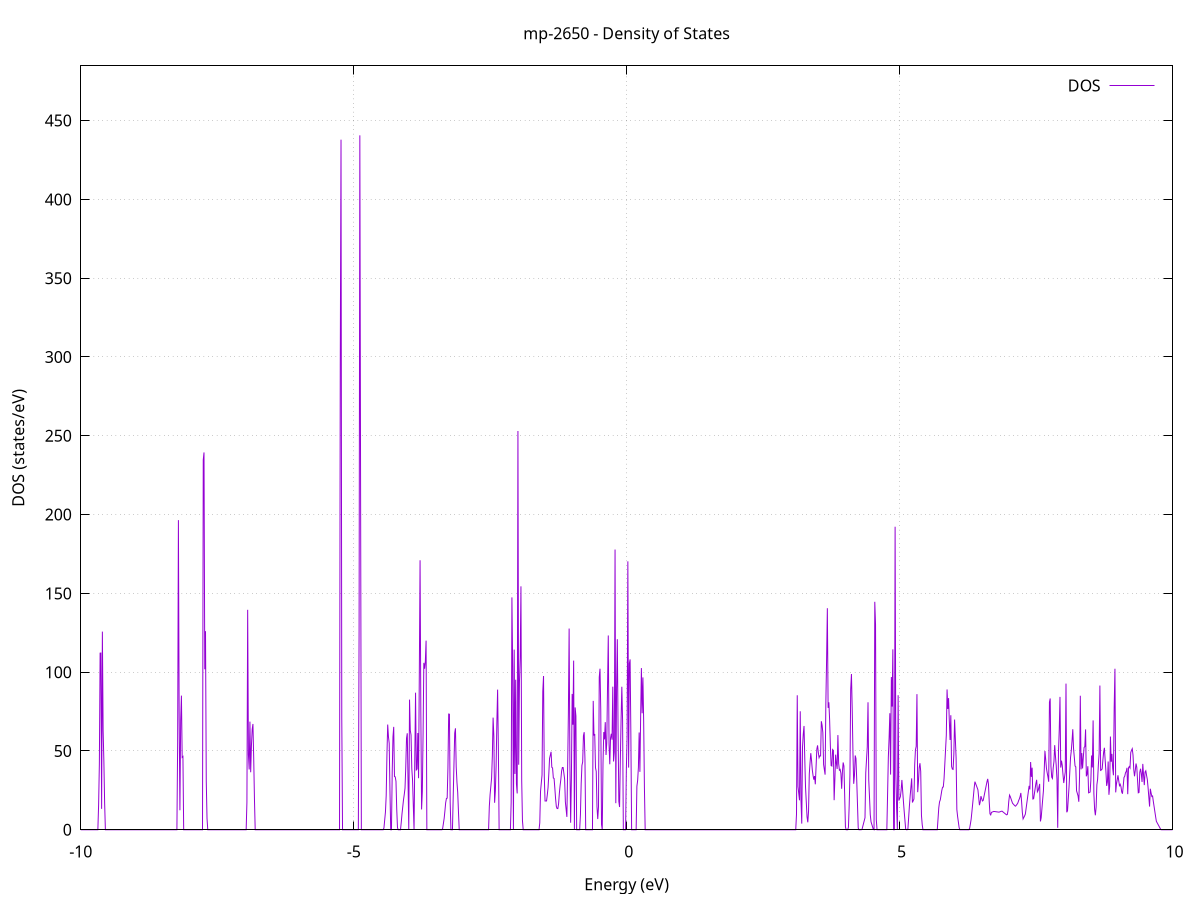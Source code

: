 set title 'mp-2650 - Density of States'
set xlabel 'Energy (eV)'
set ylabel 'DOS (states/eV)'
set grid
set xrange [-10:10]
set yrange [0:484.732]
set xzeroaxis lt -1
set terminal png size 800,600
set output 'mp-2650_dos_gnuplot.png'
plot '-' using 1:2 with lines title 'DOS'
-16.542000 0.000000
-16.528200 0.000000
-16.514500 0.000000
-16.500700 0.000000
-16.486900 0.000000
-16.473100 0.000000
-16.459300 0.000000
-16.445500 0.000000
-16.431700 0.000000
-16.417900 0.000000
-16.404100 0.000000
-16.390300 0.000000
-16.376500 0.000000
-16.362700 0.000000
-16.349000 0.000000
-16.335200 0.000000
-16.321400 0.000000
-16.307600 0.000000
-16.293800 0.000000
-16.280000 0.000000
-16.266200 0.000000
-16.252400 0.000000
-16.238600 0.000000
-16.224800 0.000000
-16.211000 0.000000
-16.197200 0.000000
-16.183400 0.000000
-16.169700 0.000000
-16.155900 0.000000
-16.142100 0.000000
-16.128300 0.000000
-16.114500 0.000000
-16.100700 0.000000
-16.086900 0.000000
-16.073100 0.000000
-16.059300 0.000000
-16.045500 0.000000
-16.031700 0.000000
-16.017900 0.000000
-16.004200 0.000000
-15.990400 0.000000
-15.976600 0.000000
-15.962800 0.000000
-15.949000 0.000000
-15.935200 0.000000
-15.921400 0.000000
-15.907600 0.000000
-15.893800 0.000000
-15.880000 0.000000
-15.866200 0.000000
-15.852400 0.000000
-15.838600 0.000000
-15.824900 0.000000
-15.811100 0.000000
-15.797300 0.000000
-15.783500 0.000000
-15.769700 0.000000
-15.755900 0.000000
-15.742100 0.000000
-15.728300 0.000000
-15.714500 0.000000
-15.700700 0.000000
-15.686900 0.000000
-15.673100 0.000000
-15.659400 0.000000
-15.645600 0.000000
-15.631800 0.000000
-15.618000 0.000000
-15.604200 0.000000
-15.590400 0.000000
-15.576600 0.000000
-15.562800 0.000000
-15.549000 0.000000
-15.535200 0.000000
-15.521400 0.000000
-15.507600 0.000000
-15.493800 0.000000
-15.480100 0.000000
-15.466300 0.000000
-15.452500 0.000000
-15.438700 0.000000
-15.424900 0.000000
-15.411100 0.000000
-15.397300 0.000000
-15.383500 0.000000
-15.369700 0.000000
-15.355900 0.000000
-15.342100 0.000000
-15.328300 0.000000
-15.314600 0.000000
-15.300800 0.000000
-15.287000 8.304200
-15.273200 137.583800
-15.259400 353.201300
-15.245600 78.959100
-15.231800 0.000000
-15.218000 0.000000
-15.204200 0.000000
-15.190400 0.000000
-15.176600 0.000000
-15.162800 0.000000
-15.149000 0.000000
-15.135300 0.000000
-15.121500 0.000000
-15.107700 0.000000
-15.093900 0.000000
-15.080100 0.000000
-15.066300 0.000000
-15.052500 0.000000
-15.038700 0.000000
-15.024900 0.000000
-15.011100 0.000000
-14.997300 0.000000
-14.983500 0.000000
-14.969800 0.000000
-14.956000 0.000000
-14.942200 0.000000
-14.928400 0.000000
-14.914600 0.000000
-14.900800 0.000000
-14.887000 0.000000
-14.873200 0.000000
-14.859400 0.000000
-14.845600 0.000000
-14.831800 0.000000
-14.818000 0.000000
-14.804200 0.000000
-14.790500 0.000000
-14.776700 0.000000
-14.762900 0.000000
-14.749100 0.000000
-14.735300 0.000000
-14.721500 0.000000
-14.707700 0.000000
-14.693900 0.000000
-14.680100 0.000000
-14.666300 0.000000
-14.652500 0.000000
-14.638700 0.000000
-14.625000 0.000000
-14.611200 0.000000
-14.597400 0.000000
-14.583600 0.000000
-14.569800 0.000000
-14.556000 0.000000
-14.542200 0.000000
-14.528400 0.000000
-14.514600 0.000000
-14.500800 0.000000
-14.487000 0.000000
-14.473200 0.000000
-14.459400 0.000000
-14.445700 0.000000
-14.431900 0.000000
-14.418100 0.000000
-14.404300 0.000000
-14.390500 0.000000
-14.376700 0.000000
-14.362900 0.000000
-14.349100 0.000000
-14.335300 0.000000
-14.321500 0.000000
-14.307700 80.019700
-14.293900 120.433100
-14.280200 154.296000
-14.266400 0.000000
-14.252600 0.000000
-14.238800 0.000000
-14.225000 0.000000
-14.211200 0.000000
-14.197400 0.000000
-14.183600 0.000000
-14.169800 0.000000
-14.156000 0.000000
-14.142200 0.000000
-14.128400 0.000000
-14.114600 0.000000
-14.100900 0.000000
-14.087100 0.000000
-14.073300 0.000000
-14.059500 0.000000
-14.045700 0.000000
-14.031900 0.000000
-14.018100 0.000000
-14.004300 0.000000
-13.990500 0.000000
-13.976700 0.000000
-13.962900 0.000000
-13.949100 0.000000
-13.935400 0.000000
-13.921600 0.000000
-13.907800 0.000000
-13.894000 0.000000
-13.880200 0.000000
-13.866400 0.000000
-13.852600 0.000000
-13.838800 0.000000
-13.825000 0.000000
-13.811200 0.000000
-13.797400 0.000000
-13.783600 0.000000
-13.769800 0.000000
-13.756100 0.000000
-13.742300 0.000000
-13.728500 0.000000
-13.714700 0.000000
-13.700900 0.000000
-13.687100 0.000000
-13.673300 0.000000
-13.659500 0.000000
-13.645700 0.000000
-13.631900 0.000000
-13.618100 0.000000
-13.604300 0.000000
-13.590600 0.000000
-13.576800 0.000000
-13.563000 0.000000
-13.549200 0.000000
-13.535400 0.000000
-13.521600 0.000000
-13.507800 0.000000
-13.494000 0.000000
-13.480200 0.000000
-13.466400 0.000000
-13.452600 0.000000
-13.438800 0.000000
-13.425000 0.000000
-13.411300 0.000000
-13.397500 0.000000
-13.383700 0.000000
-13.369900 0.000000
-13.356100 0.000000
-13.342300 0.000000
-13.328500 0.000000
-13.314700 0.000000
-13.300900 0.000000
-13.287100 0.000000
-13.273300 0.000000
-13.259500 61.076300
-13.245800 211.936000
-13.232000 80.825200
-13.218200 365.394900
-13.204400 267.824000
-13.190600 0.000000
-13.176800 0.000000
-13.163000 0.000000
-13.149200 0.000000
-13.135400 0.000000
-13.121600 0.000000
-13.107800 0.000000
-13.094000 0.000000
-13.080200 0.000000
-13.066500 0.000000
-13.052700 0.000000
-13.038900 0.000000
-13.025100 0.000000
-13.011300 0.000000
-12.997500 0.000000
-12.983700 0.000000
-12.969900 0.000000
-12.956100 0.000000
-12.942300 0.000000
-12.928500 0.000000
-12.914700 0.000000
-12.901000 0.000000
-12.887200 0.000000
-12.873400 0.000000
-12.859600 0.000000
-12.845800 0.000000
-12.832000 0.000000
-12.818200 0.000000
-12.804400 0.000000
-12.790600 0.000000
-12.776800 0.000000
-12.763000 0.000000
-12.749200 0.000000
-12.735400 0.000000
-12.721700 0.000000
-12.707900 0.000000
-12.694100 0.000000
-12.680300 0.000000
-12.666500 0.000000
-12.652700 0.000000
-12.638900 0.000000
-12.625100 0.000000
-12.611300 0.000000
-12.597500 0.000000
-12.583700 0.000000
-12.569900 0.000000
-12.556200 0.000000
-12.542400 0.000000
-12.528600 0.000000
-12.514800 0.000000
-12.501000 0.000000
-12.487200 0.000000
-12.473400 0.000000
-12.459600 0.000000
-12.445800 0.000000
-12.432000 0.000000
-12.418200 0.000000
-12.404400 0.000000
-12.390600 0.000000
-12.376900 0.000000
-12.363100 0.000000
-12.349300 0.000000
-12.335500 0.000000
-12.321700 0.000000
-12.307900 0.000000
-12.294100 0.000000
-12.280300 0.000000
-12.266500 0.000000
-12.252700 0.000000
-12.238900 0.000000
-12.225100 0.000000
-12.211300 0.000000
-12.197600 0.000000
-12.183800 0.000000
-12.170000 0.000000
-12.156200 0.000000
-12.142400 0.000000
-12.128600 0.000000
-12.114800 79.183600
-12.101000 0.000000
-12.087200 0.000000
-12.073400 0.000000
-12.059600 0.000000
-12.045800 0.000000
-12.032100 0.000000
-12.018300 0.000000
-12.004500 0.000000
-11.990700 0.000000
-11.976900 0.000000
-11.963100 0.000000
-11.949300 0.000000
-11.935500 0.000000
-11.921700 0.000000
-11.907900 36.494900
-11.894100 175.092800
-11.880300 98.229300
-11.866500 105.760000
-11.852800 176.954900
-11.839000 22.793300
-11.825200 0.000000
-11.811400 0.000000
-11.797600 0.000000
-11.783800 0.000000
-11.770000 0.000000
-11.756200 0.000000
-11.742400 168.194700
-11.728600 192.569900
-11.714800 156.171800
-11.701000 0.000000
-11.687300 0.000000
-11.673500 0.000000
-11.659700 0.000000
-11.645900 0.000000
-11.632100 0.000000
-11.618300 0.000000
-11.604500 0.000000
-11.590700 0.000000
-11.576900 0.000000
-11.563100 0.000000
-11.549300 0.000000
-11.535500 0.000000
-11.521700 0.000000
-11.508000 0.000000
-11.494200 0.000000
-11.480400 0.000000
-11.466600 0.000000
-11.452800 0.000000
-11.439000 0.000000
-11.425200 0.000000
-11.411400 0.000000
-11.397600 0.000000
-11.383800 0.000000
-11.370000 0.000000
-11.356200 0.000000
-11.342500 0.000000
-11.328700 0.000000
-11.314900 0.000000
-11.301100 0.000000
-11.287300 0.000000
-11.273500 0.000000
-11.259700 0.000000
-11.245900 0.000000
-11.232100 0.000000
-11.218300 0.000000
-11.204500 0.000000
-11.190700 0.000000
-11.176900 0.000000
-11.163200 0.000000
-11.149400 0.000000
-11.135600 0.000000
-11.121800 0.000000
-11.108000 0.000000
-11.094200 0.000000
-11.080400 0.000000
-11.066600 0.000000
-11.052800 0.000000
-11.039000 0.000000
-11.025200 0.000000
-11.011400 0.000000
-10.997700 0.000000
-10.983900 0.000000
-10.970100 0.000000
-10.956300 0.000000
-10.942500 0.000000
-10.928700 0.000000
-10.914900 0.000000
-10.901100 0.000000
-10.887300 0.000000
-10.873500 0.000000
-10.859700 0.000000
-10.845900 0.000000
-10.832100 0.000000
-10.818400 0.000000
-10.804600 0.000000
-10.790800 0.000000
-10.777000 0.000000
-10.763200 0.000000
-10.749400 0.000000
-10.735600 0.000000
-10.721800 0.000000
-10.708000 0.000000
-10.694200 0.000000
-10.680400 0.000000
-10.666600 0.000000
-10.652900 0.000000
-10.639100 0.000000
-10.625300 0.000000
-10.611500 0.000000
-10.597700 0.000000
-10.583900 0.000000
-10.570100 0.000000
-10.556300 0.000000
-10.542500 0.000000
-10.528700 0.000000
-10.514900 0.000000
-10.501100 0.000000
-10.487300 0.000000
-10.473600 0.000000
-10.459800 0.000000
-10.446000 0.000000
-10.432200 0.000000
-10.418400 0.000000
-10.404600 0.000000
-10.390800 0.000000
-10.377000 0.000000
-10.363200 0.000000
-10.349400 0.000000
-10.335600 0.000000
-10.321800 0.000000
-10.308100 0.000000
-10.294300 0.000000
-10.280500 0.000000
-10.266700 0.000000
-10.252900 0.000000
-10.239100 0.000000
-10.225300 0.000000
-10.211500 0.000000
-10.197700 0.000000
-10.183900 0.000000
-10.170100 0.000000
-10.156300 0.000000
-10.142500 0.000000
-10.128800 0.000000
-10.115000 0.000000
-10.101200 0.000000
-10.087400 0.000000
-10.073600 0.000000
-10.059800 0.000000
-10.046000 0.000000
-10.032200 0.000000
-10.018400 0.000000
-10.004600 0.000000
-9.990800 0.000000
-9.977000 0.000000
-9.963300 0.000000
-9.949500 0.000000
-9.935700 0.000000
-9.921900 0.000000
-9.908100 0.000000
-9.894300 0.000000
-9.880500 0.000000
-9.866700 0.000000
-9.852900 0.000000
-9.839100 0.000000
-9.825300 0.000000
-9.811500 0.000000
-9.797700 0.000000
-9.784000 0.000000
-9.770200 0.000000
-9.756400 0.000000
-9.742600 0.000000
-9.728800 0.000000
-9.715000 0.000000
-9.701200 0.000000
-9.687400 0.000000
-9.673600 15.791000
-9.659800 41.652500
-9.646000 112.094200
-9.632200 112.154600
-9.618500 13.251800
-9.604700 125.734100
-9.590900 63.047300
-9.577100 43.262600
-9.563300 17.124600
-9.549500 0.000000
-9.535700 0.000000
-9.521900 0.000000
-9.508100 0.000000
-9.494300 0.000000
-9.480500 0.000000
-9.466700 0.000000
-9.452900 0.000000
-9.439200 0.000000
-9.425400 0.000000
-9.411600 0.000000
-9.397800 0.000000
-9.384000 0.000000
-9.370200 0.000000
-9.356400 0.000000
-9.342600 0.000000
-9.328800 0.000000
-9.315000 0.000000
-9.301200 0.000000
-9.287400 0.000000
-9.273700 0.000000
-9.259900 0.000000
-9.246100 0.000000
-9.232300 0.000000
-9.218500 0.000000
-9.204700 0.000000
-9.190900 0.000000
-9.177100 0.000000
-9.163300 0.000000
-9.149500 0.000000
-9.135700 0.000000
-9.121900 0.000000
-9.108100 0.000000
-9.094400 0.000000
-9.080600 0.000000
-9.066800 0.000000
-9.053000 0.000000
-9.039200 0.000000
-9.025400 0.000000
-9.011600 0.000000
-8.997800 0.000000
-8.984000 0.000000
-8.970200 0.000000
-8.956400 0.000000
-8.942600 0.000000
-8.928900 0.000000
-8.915100 0.000000
-8.901300 0.000000
-8.887500 0.000000
-8.873700 0.000000
-8.859900 0.000000
-8.846100 0.000000
-8.832300 0.000000
-8.818500 0.000000
-8.804700 0.000000
-8.790900 0.000000
-8.777100 0.000000
-8.763300 0.000000
-8.749600 0.000000
-8.735800 0.000000
-8.722000 0.000000
-8.708200 0.000000
-8.694400 0.000000
-8.680600 0.000000
-8.666800 0.000000
-8.653000 0.000000
-8.639200 0.000000
-8.625400 0.000000
-8.611600 0.000000
-8.597800 0.000000
-8.584100 0.000000
-8.570300 0.000000
-8.556500 0.000000
-8.542700 0.000000
-8.528900 0.000000
-8.515100 0.000000
-8.501300 0.000000
-8.487500 0.000000
-8.473700 0.000000
-8.459900 0.000000
-8.446100 0.000000
-8.432300 0.000000
-8.418500 0.000000
-8.404800 0.000000
-8.391000 0.000000
-8.377200 0.000000
-8.363400 0.000000
-8.349600 0.000000
-8.335800 0.000000
-8.322000 0.000000
-8.308200 0.000000
-8.294400 0.000000
-8.280600 0.000000
-8.266800 0.000000
-8.253000 0.000000
-8.239300 0.000000
-8.225500 54.921400
-8.211700 196.462400
-8.197900 71.399100
-8.184100 12.387900
-8.170300 69.385100
-8.156500 85.145600
-8.142700 45.974500
-8.128900 46.484300
-8.115100 0.000000
-8.101300 0.000000
-8.087500 0.000000
-8.073700 0.000000
-8.060000 0.000000
-8.046200 0.000000
-8.032400 0.000000
-8.018600 0.000000
-8.004800 0.000000
-7.991000 0.000000
-7.977200 0.000000
-7.963400 0.000000
-7.949600 0.000000
-7.935800 0.000000
-7.922000 0.000000
-7.908200 0.000000
-7.894500 0.000000
-7.880700 0.000000
-7.866900 0.000000
-7.853100 0.000000
-7.839300 0.000000
-7.825500 0.000000
-7.811700 0.000000
-7.797900 0.000000
-7.784100 0.000000
-7.770300 0.000000
-7.756500 234.706400
-7.742700 239.433300
-7.728900 101.866400
-7.715200 126.025600
-7.701400 30.778700
-7.687600 7.147600
-7.673800 0.000000
-7.660000 0.000000
-7.646200 0.000000
-7.632400 0.000000
-7.618600 0.000000
-7.604800 0.000000
-7.591000 0.000000
-7.577200 0.000000
-7.563400 0.000000
-7.549700 0.000000
-7.535900 0.000000
-7.522100 0.000000
-7.508300 0.000000
-7.494500 0.000000
-7.480700 0.000000
-7.466900 0.000000
-7.453100 0.000000
-7.439300 0.000000
-7.425500 0.000000
-7.411700 0.000000
-7.397900 0.000000
-7.384100 0.000000
-7.370400 0.000000
-7.356600 0.000000
-7.342800 0.000000
-7.329000 0.000000
-7.315200 0.000000
-7.301400 0.000000
-7.287600 0.000000
-7.273800 0.000000
-7.260000 0.000000
-7.246200 0.000000
-7.232400 0.000000
-7.218600 0.000000
-7.204800 0.000000
-7.191100 0.000000
-7.177300 0.000000
-7.163500 0.000000
-7.149700 0.000000
-7.135900 0.000000
-7.122100 0.000000
-7.108300 0.000000
-7.094500 0.000000
-7.080700 0.000000
-7.066900 0.000000
-7.053100 0.000000
-7.039300 0.000000
-7.025600 0.000000
-7.011800 0.000000
-6.998000 0.000000
-6.984200 0.000000
-6.970400 0.000000
-6.956600 17.364500
-6.942800 139.573500
-6.929000 47.737700
-6.915200 38.258100
-6.901400 68.623500
-6.887600 36.490100
-6.873800 53.364700
-6.860000 63.805000
-6.846300 67.132400
-6.832500 45.874100
-6.818700 19.801300
-6.804900 0.000000
-6.791100 0.000000
-6.777300 0.000000
-6.763500 0.000000
-6.749700 0.000000
-6.735900 0.000000
-6.722100 0.000000
-6.708300 0.000000
-6.694500 0.000000
-6.680800 0.000000
-6.667000 0.000000
-6.653200 0.000000
-6.639400 0.000000
-6.625600 0.000000
-6.611800 0.000000
-6.598000 0.000000
-6.584200 0.000000
-6.570400 0.000000
-6.556600 0.000000
-6.542800 0.000000
-6.529000 0.000000
-6.515200 0.000000
-6.501500 0.000000
-6.487700 0.000000
-6.473900 0.000000
-6.460100 0.000000
-6.446300 0.000000
-6.432500 0.000000
-6.418700 0.000000
-6.404900 0.000000
-6.391100 0.000000
-6.377300 0.000000
-6.363500 0.000000
-6.349700 0.000000
-6.336000 0.000000
-6.322200 0.000000
-6.308400 0.000000
-6.294600 0.000000
-6.280800 0.000000
-6.267000 0.000000
-6.253200 0.000000
-6.239400 0.000000
-6.225600 0.000000
-6.211800 0.000000
-6.198000 0.000000
-6.184200 0.000000
-6.170400 0.000000
-6.156700 0.000000
-6.142900 0.000000
-6.129100 0.000000
-6.115300 0.000000
-6.101500 0.000000
-6.087700 0.000000
-6.073900 0.000000
-6.060100 0.000000
-6.046300 0.000000
-6.032500 0.000000
-6.018700 0.000000
-6.004900 0.000000
-5.991200 0.000000
-5.977400 0.000000
-5.963600 0.000000
-5.949800 0.000000
-5.936000 0.000000
-5.922200 0.000000
-5.908400 0.000000
-5.894600 0.000000
-5.880800 0.000000
-5.867000 0.000000
-5.853200 0.000000
-5.839400 0.000000
-5.825600 0.000000
-5.811900 0.000000
-5.798100 0.000000
-5.784300 0.000000
-5.770500 0.000000
-5.756700 0.000000
-5.742900 0.000000
-5.729100 0.000000
-5.715300 0.000000
-5.701500 0.000000
-5.687700 0.000000
-5.673900 0.000000
-5.660100 0.000000
-5.646400 0.000000
-5.632600 0.000000
-5.618800 0.000000
-5.605000 0.000000
-5.591200 0.000000
-5.577400 0.000000
-5.563600 0.000000
-5.549800 0.000000
-5.536000 0.000000
-5.522200 0.000000
-5.508400 0.000000
-5.494600 0.000000
-5.480800 0.000000
-5.467100 0.000000
-5.453300 0.000000
-5.439500 0.000000
-5.425700 0.000000
-5.411900 0.000000
-5.398100 0.000000
-5.384300 0.000000
-5.370500 0.000000
-5.356700 0.000000
-5.342900 0.000000
-5.329100 0.000000
-5.315300 0.000000
-5.301600 0.000000
-5.287800 0.000000
-5.274000 0.000000
-5.260200 0.000000
-5.246400 295.872100
-5.232600 437.913600
-5.218800 70.861600
-5.205000 0.000000
-5.191200 0.000000
-5.177400 0.000000
-5.163600 0.000000
-5.149800 0.000000
-5.136000 0.000000
-5.122300 0.000000
-5.108500 0.000000
-5.094700 0.000000
-5.080900 0.000000
-5.067100 0.000000
-5.053300 0.000000
-5.039500 0.000000
-5.025700 0.000000
-5.011900 0.000000
-4.998100 0.000000
-4.984300 0.000000
-4.970500 0.000000
-4.956800 0.000000
-4.943000 0.000000
-4.929200 0.000000
-4.915400 0.000000
-4.901600 126.196700
-4.887800 440.665400
-4.874000 216.168500
-4.860200 0.000000
-4.846400 0.000000
-4.832600 0.000000
-4.818800 0.000000
-4.805000 0.000000
-4.791200 0.000000
-4.777500 0.000000
-4.763700 0.000000
-4.749900 0.000000
-4.736100 0.000000
-4.722300 0.000000
-4.708500 0.000000
-4.694700 0.000000
-4.680900 0.000000
-4.667100 0.000000
-4.653300 0.000000
-4.639500 0.000000
-4.625700 0.000000
-4.612000 0.000000
-4.598200 0.000000
-4.584400 0.000000
-4.570600 0.000000
-4.556800 0.000000
-4.543000 0.000000
-4.529200 0.000000
-4.515400 0.000000
-4.501600 0.000000
-4.487800 0.000000
-4.474000 0.000000
-4.460200 0.000000
-4.446400 1.129500
-4.432700 6.152800
-4.418900 11.176200
-4.405100 21.674700
-4.391300 47.637100
-4.377500 66.758300
-4.363700 59.020800
-4.349900 54.920800
-4.336100 24.798700
-4.322300 0.000000
-4.308500 0.000000
-4.294700 36.715800
-4.280900 58.950400
-4.267200 65.301000
-4.253400 33.775500
-4.239600 33.578400
-4.225800 30.750900
-4.212000 13.091600
-4.198200 1.317300
-4.184400 0.000000
-4.170600 0.000000
-4.156800 0.000000
-4.143000 0.000000
-4.129200 4.710800
-4.115400 10.109700
-4.101600 14.556700
-4.087900 19.003700
-4.074100 22.372100
-4.060300 26.351700
-4.046500 39.938700
-4.032700 58.081600
-4.018900 61.233800
-4.005100 31.321300
-3.991300 0.398500
-3.977500 82.606900
-3.963700 63.040800
-3.949900 60.164000
-3.936100 38.803600
-3.922400 31.712300
-3.908600 15.687600
-3.894800 0.000000
-3.881000 45.430000
-3.867200 86.986300
-3.853400 37.985100
-3.839600 38.566400
-3.825800 61.381800
-3.812000 32.710400
-3.798200 99.149200
-3.784400 171.030300
-3.770600 75.219400
-3.756800 12.882400
-3.743100 24.175100
-3.729300 60.930100
-3.715500 105.913900
-3.701700 102.203200
-3.687900 106.875900
-3.674100 120.016600
-3.660300 0.000000
-3.646500 0.000000
-3.632700 0.000000
-3.618900 0.000000
-3.605100 0.000000
-3.591300 0.000000
-3.577600 0.000000
-3.563800 0.000000
-3.550000 0.000000
-3.536200 0.000000
-3.522400 0.000000
-3.508600 0.000000
-3.494800 0.000000
-3.481000 0.000000
-3.467200 0.000000
-3.453400 0.000000
-3.439600 0.000000
-3.425800 0.000000
-3.412000 0.000000
-3.398300 0.000000
-3.384500 0.000000
-3.370700 0.818100
-3.356900 4.034400
-3.343100 7.250700
-3.329300 11.909000
-3.315500 17.129200
-3.301700 19.894800
-3.287900 20.072000
-3.274100 39.106900
-3.260300 73.441200
-3.246500 73.329000
-3.232800 17.372400
-3.219000 0.000000
-3.205200 0.000000
-3.191400 0.000000
-3.177600 20.532700
-3.163800 41.193100
-3.150000 61.327200
-3.136200 64.381700
-3.122400 40.005000
-3.108600 30.058100
-3.094800 23.632600
-3.081000 11.335500
-3.067200 0.000000
-3.053500 0.000000
-3.039700 0.000000
-3.025900 0.000000
-3.012100 0.000000
-2.998300 0.000000
-2.984500 0.000000
-2.970700 0.000000
-2.956900 0.000000
-2.943100 0.000000
-2.929300 0.000000
-2.915500 0.000000
-2.901700 0.000000
-2.888000 0.000000
-2.874200 0.000000
-2.860400 0.000000
-2.846600 0.000000
-2.832800 0.000000
-2.819000 0.000000
-2.805200 0.000000
-2.791400 0.000000
-2.777600 0.000000
-2.763800 0.000000
-2.750000 0.000000
-2.736200 0.000000
-2.722400 0.000000
-2.708700 0.000000
-2.694900 0.000000
-2.681100 0.000000
-2.667300 0.000000
-2.653500 0.000000
-2.639700 0.000000
-2.625900 0.000000
-2.612100 0.000000
-2.598300 0.000000
-2.584500 0.000000
-2.570700 0.000000
-2.556900 0.000000
-2.543200 0.000000
-2.529400 0.000000
-2.515600 14.888000
-2.501800 22.322200
-2.488000 27.575300
-2.474200 32.828400
-2.460400 46.824700
-2.446600 71.165100
-2.432800 59.338100
-2.419000 17.127500
-2.405200 24.740800
-2.391400 40.427200
-2.377600 68.049400
-2.363900 88.933600
-2.350100 51.791900
-2.336300 0.000000
-2.322500 0.000000
-2.308700 0.000000
-2.294900 0.000000
-2.281100 0.000000
-2.267300 0.000000
-2.253500 0.000000
-2.239700 0.000000
-2.225900 0.000000
-2.212100 0.000000
-2.198300 0.000000
-2.184600 0.000000
-2.170800 0.000000
-2.157000 0.000000
-2.143200 0.000000
-2.129400 0.000000
-2.115600 17.427800
-2.101800 147.449200
-2.088000 102.932800
-2.074200 0.000000
-2.060400 114.324800
-2.046600 35.427500
-2.032800 95.220700
-2.019100 29.113000
-2.005300 23.059600
-1.991500 253.033800
-1.977700 41.267700
-1.963900 93.680000
-1.950100 109.107200
-1.936300 154.472200
-1.922500 31.223700
-1.908700 5.759900
-1.894900 0.000000
-1.881100 0.000000
-1.867300 0.000000
-1.853500 0.000000
-1.839800 0.000000
-1.826000 0.000000
-1.812200 0.000000
-1.798400 0.000000
-1.784600 0.000000
-1.770800 0.000000
-1.757000 0.000000
-1.743200 0.000000
-1.729400 0.000000
-1.715600 0.000000
-1.701800 0.000000
-1.688000 0.000000
-1.674300 0.000000
-1.660500 0.000000
-1.646700 0.000000
-1.632900 0.000000
-1.619100 0.000000
-1.605300 0.000000
-1.591500 4.363300
-1.577700 24.327800
-1.563900 29.546700
-1.550100 34.765500
-1.536300 87.788800
-1.522500 97.574000
-1.508700 33.660500
-1.495000 18.296400
-1.481200 18.299000
-1.467400 18.301700
-1.453600 22.212800
-1.439800 26.768800
-1.426000 35.422700
-1.412200 45.322500
-1.398400 47.357600
-1.384600 49.468000
-1.370800 39.640900
-1.357000 39.228400
-1.343200 32.863500
-1.329500 32.595100
-1.315700 26.491700
-1.301900 19.740800
-1.288100 14.783600
-1.274300 13.482700
-1.260500 13.437100
-1.246700 16.480400
-1.232900 23.126300
-1.219100 28.094800
-1.205300 32.040100
-1.191500 37.269100
-1.177700 39.517300
-1.163900 39.515900
-1.150200 35.943600
-1.136400 32.198500
-1.122600 17.675400
-1.108800 12.927500
-1.095000 8.179700
-1.081200 38.153800
-1.067400 73.621100
-1.053600 127.689600
-1.039800 42.021800
-1.026000 4.484300
-1.012200 32.493000
-0.998400 86.184300
-0.984700 66.649900
-0.970900 107.335900
-0.957100 0.000000
-0.943300 77.649500
-0.929500 72.174700
-0.915700 0.000000
-0.901900 0.000000
-0.888100 0.000000
-0.874300 0.000000
-0.860500 0.000000
-0.846700 9.614800
-0.832900 29.331200
-0.819100 40.805200
-0.805400 43.040300
-0.791600 59.650500
-0.777800 61.936600
-0.764000 45.028400
-0.750200 0.000000
-0.736400 0.000000
-0.722600 0.000000
-0.708800 0.000000
-0.695000 0.000000
-0.681200 0.000000
-0.667400 0.000000
-0.653600 0.000000
-0.639900 0.000000
-0.626100 0.000000
-0.612300 81.808100
-0.598500 59.785600
-0.584700 60.770400
-0.570900 39.353500
-0.557100 37.019900
-0.543300 14.583800
-0.529500 6.805000
-0.515700 14.624000
-0.501900 96.812200
-0.488100 102.198800
-0.474300 76.034600
-0.460600 3.383400
-0.446800 0.000000
-0.433000 42.287500
-0.419200 61.975700
-0.405400 57.377300
-0.391600 68.288800
-0.377800 47.471000
-0.364000 55.139600
-0.350200 90.725100
-0.336400 123.282400
-0.322600 54.426300
-0.308800 41.560300
-0.295100 58.246200
-0.281300 60.923100
-0.267500 57.148400
-0.253700 90.816400
-0.239900 43.332900
-0.226100 49.292600
-0.212300 177.844800
-0.198500 16.855600
-0.184700 89.159000
-0.170900 120.919400
-0.157100 63.718900
-0.143300 18.018800
-0.129500 14.450100
-0.115800 44.038700
-0.102000 69.730300
-0.088200 90.740500
-0.074400 69.514900
-0.060600 0.000000
-0.046800 0.000000
-0.033000 0.000000
-0.019200 0.000000
-0.005400 38.551800
0.008400 59.220400
0.022200 170.347600
0.036000 39.472300
0.049700 105.560800
0.063500 108.108700
0.077300 60.581500
0.091100 0.000000
0.104900 0.000000
0.118700 0.000000
0.132500 0.000000
0.146300 0.000000
0.160100 0.000000
0.173900 0.000000
0.187700 27.637500
0.201500 31.282600
0.215300 39.558600
0.229000 61.741600
0.242800 36.751100
0.256600 72.171700
0.270400 102.593400
0.284200 73.927100
0.298000 96.688100
0.311800 68.876400
0.325600 26.846600
0.339400 0.000000
0.353200 0.000000
0.367000 0.000000
0.380800 0.000000
0.394500 0.000000
0.408300 0.000000
0.422100 0.000000
0.435900 0.000000
0.449700 0.000000
0.463500 0.000000
0.477300 0.000000
0.491100 0.000000
0.504900 0.000000
0.518700 0.000000
0.532500 0.000000
0.546300 0.000000
0.560100 0.000000
0.573800 0.000000
0.587600 0.000000
0.601400 0.000000
0.615200 0.000000
0.629000 0.000000
0.642800 0.000000
0.656600 0.000000
0.670400 0.000000
0.684200 0.000000
0.698000 0.000000
0.711800 0.000000
0.725600 0.000000
0.739300 0.000000
0.753100 0.000000
0.766900 0.000000
0.780700 0.000000
0.794500 0.000000
0.808300 0.000000
0.822100 0.000000
0.835900 0.000000
0.849700 0.000000
0.863500 0.000000
0.877300 0.000000
0.891100 0.000000
0.904900 0.000000
0.918600 0.000000
0.932400 0.000000
0.946200 0.000000
0.960000 0.000000
0.973800 0.000000
0.987600 0.000000
1.001400 0.000000
1.015200 0.000000
1.029000 0.000000
1.042800 0.000000
1.056600 0.000000
1.070400 0.000000
1.084100 0.000000
1.097900 0.000000
1.111700 0.000000
1.125500 0.000000
1.139300 0.000000
1.153100 0.000000
1.166900 0.000000
1.180700 0.000000
1.194500 0.000000
1.208300 0.000000
1.222100 0.000000
1.235900 0.000000
1.249700 0.000000
1.263400 0.000000
1.277200 0.000000
1.291000 0.000000
1.304800 0.000000
1.318600 0.000000
1.332400 0.000000
1.346200 0.000000
1.360000 0.000000
1.373800 0.000000
1.387600 0.000000
1.401400 0.000000
1.415200 0.000000
1.428900 0.000000
1.442700 0.000000
1.456500 0.000000
1.470300 0.000000
1.484100 0.000000
1.497900 0.000000
1.511700 0.000000
1.525500 0.000000
1.539300 0.000000
1.553100 0.000000
1.566900 0.000000
1.580700 0.000000
1.594500 0.000000
1.608200 0.000000
1.622000 0.000000
1.635800 0.000000
1.649600 0.000000
1.663400 0.000000
1.677200 0.000000
1.691000 0.000000
1.704800 0.000000
1.718600 0.000000
1.732400 0.000000
1.746200 0.000000
1.760000 0.000000
1.773700 0.000000
1.787500 0.000000
1.801300 0.000000
1.815100 0.000000
1.828900 0.000000
1.842700 0.000000
1.856500 0.000000
1.870300 0.000000
1.884100 0.000000
1.897900 0.000000
1.911700 0.000000
1.925500 0.000000
1.939300 0.000000
1.953000 0.000000
1.966800 0.000000
1.980600 0.000000
1.994400 0.000000
2.008200 0.000000
2.022000 0.000000
2.035800 0.000000
2.049600 0.000000
2.063400 0.000000
2.077200 0.000000
2.091000 0.000000
2.104800 0.000000
2.118500 0.000000
2.132300 0.000000
2.146100 0.000000
2.159900 0.000000
2.173700 0.000000
2.187500 0.000000
2.201300 0.000000
2.215100 0.000000
2.228900 0.000000
2.242700 0.000000
2.256500 0.000000
2.270300 0.000000
2.284100 0.000000
2.297800 0.000000
2.311600 0.000000
2.325400 0.000000
2.339200 0.000000
2.353000 0.000000
2.366800 0.000000
2.380600 0.000000
2.394400 0.000000
2.408200 0.000000
2.422000 0.000000
2.435800 0.000000
2.449600 0.000000
2.463400 0.000000
2.477100 0.000000
2.490900 0.000000
2.504700 0.000000
2.518500 0.000000
2.532300 0.000000
2.546100 0.000000
2.559900 0.000000
2.573700 0.000000
2.587500 0.000000
2.601300 0.000000
2.615100 0.000000
2.628900 0.000000
2.642600 0.000000
2.656400 0.000000
2.670200 0.000000
2.684000 0.000000
2.697800 0.000000
2.711600 0.000000
2.725400 0.000000
2.739200 0.000000
2.753000 0.000000
2.766800 0.000000
2.780600 0.000000
2.794400 0.000000
2.808200 0.000000
2.821900 0.000000
2.835700 0.000000
2.849500 0.000000
2.863300 0.000000
2.877100 0.000000
2.890900 0.000000
2.904700 0.000000
2.918500 0.000000
2.932300 0.000000
2.946100 0.000000
2.959900 0.000000
2.973700 0.000000
2.987400 0.000000
3.001200 0.000000
3.015000 0.000000
3.028800 0.000000
3.042600 0.000000
3.056400 0.000000
3.070200 0.000000
3.084000 0.000000
3.097800 0.000000
3.111600 9.754200
3.125400 85.334700
3.139200 27.460100
3.153000 23.092400
3.166700 18.724800
3.180500 75.207200
3.194300 18.239600
3.208100 3.906600
3.221900 52.604600
3.235700 60.726500
3.249500 65.860900
3.263300 45.054000
3.277100 27.068100
3.290900 17.658000
3.304700 8.248000
3.318500 4.740200
3.332200 11.661400
3.346000 35.353800
3.359800 42.556700
3.373600 48.613600
3.387400 43.927800
3.401200 37.990900
3.415000 34.437600
3.428800 31.815400
3.442600 34.081500
3.456400 28.871700
3.470200 40.000700
3.484000 51.129600
3.497800 53.552900
3.511500 48.996800
3.525300 45.751500
3.539100 46.910000
3.552900 46.835500
3.566700 68.861700
3.580500 66.326800
3.594300 61.682600
3.608100 41.403600
3.621900 38.191700
3.635700 34.979800
3.649500 80.629200
3.663300 108.418600
3.677000 140.616300
3.690800 77.354800
3.704600 80.894200
3.718400 69.945400
3.732200 53.394700
3.746000 40.756300
3.759800 40.441700
3.773600 50.893600
3.787400 50.330000
3.801200 18.771400
3.815000 32.257100
3.828800 47.662900
3.842600 42.181800
3.856300 38.576700
3.870100 60.080900
3.883900 42.088600
3.897700 37.811400
3.911500 38.279200
3.925300 35.741500
3.939100 25.999400
3.952900 36.791900
3.966700 42.710300
3.980500 40.425400
3.994300 21.992800
4.008100 1.846900
4.021800 0.000000
4.035600 0.000000
4.049400 0.000000
4.063200 1.611900
4.077000 15.420200
4.090800 34.865800
4.104600 89.107800
4.118400 98.842900
4.132200 76.942700
4.146000 48.966800
4.159800 29.169400
4.173600 34.527200
4.187400 47.138600
4.201100 45.198600
4.214900 31.737800
4.228700 16.419200
4.242500 1.100600
4.256300 0.000000
4.270100 0.000000
4.283900 0.000000
4.297700 0.000000
4.311500 0.199800
4.325300 2.063300
4.339100 3.926800
4.352900 5.790300
4.366600 7.653800
4.380400 36.107700
4.394200 44.341700
4.408000 52.575600
4.421800 80.893100
4.435600 31.467900
4.449400 20.523900
4.463200 9.579900
4.477000 5.086400
4.490800 3.494300
4.504600 1.902200
4.518400 0.310100
4.532200 0.000000
4.545900 144.672800
4.559700 130.215100
4.573500 6.488400
4.587300 0.000000
4.601100 0.000000
4.614900 0.000000
4.628700 0.000000
4.642500 0.000000
4.656300 0.000000
4.670100 0.000000
4.683900 0.000000
4.697700 0.000000
4.711400 0.000000
4.725200 0.000000
4.739000 0.000000
4.752800 0.000000
4.766600 0.000000
4.780400 22.372200
4.794200 46.089400
4.808000 58.284100
4.821800 73.948800
4.835600 35.000900
4.849400 96.933200
4.863200 78.186400
4.877000 114.499100
4.890700 0.000000
4.904500 0.000000
4.918300 192.287500
4.932100 34.954300
4.945900 13.752800
4.959700 0.000000
4.973500 85.383300
4.987300 18.535400
5.001100 19.771700
5.014900 21.008000
5.028700 25.225800
5.042500 31.616500
5.056200 24.928600
5.070000 18.240600
5.083800 12.014800
5.097600 6.312400
5.111400 0.610000
5.125200 0.000000
5.139000 0.000000
5.152800 0.649900
5.166600 7.903200
5.180400 15.156400
5.194200 21.615500
5.208000 27.123900
5.221800 32.632300
5.235500 17.313200
5.249300 18.413100
5.263100 19.513000
5.276900 41.139800
5.290700 50.710600
5.304500 52.945900
5.318300 86.075900
5.332100 23.856600
5.345900 30.502600
5.359700 39.422600
5.373500 42.246900
5.387300 37.041800
5.401000 9.150700
5.414800 3.254000
5.428600 0.000000
5.442400 0.000000
5.456200 0.000000
5.470000 0.000000
5.483800 0.000000
5.497600 0.000000
5.511400 0.000000
5.525200 0.000000
5.539000 0.000000
5.552800 0.000000
5.566600 0.000000
5.580300 0.000000
5.594100 0.000000
5.607900 0.000000
5.621700 0.000000
5.635500 0.000000
5.649300 0.000000
5.663100 0.000000
5.676900 0.000000
5.690700 0.000000
5.704500 6.848900
5.718300 13.962900
5.732100 17.687100
5.745800 18.986800
5.759600 21.898500
5.773400 24.883300
5.787200 26.999900
5.801000 27.140900
5.814800 32.438600
5.828600 41.538800
5.842400 50.766300
5.856200 59.993800
5.870000 89.044300
5.883800 76.651200
5.897600 83.564300
5.911400 68.969700
5.925100 56.989900
5.938900 72.695700
5.952700 40.188400
5.966500 38.514100
5.980300 38.297800
5.994100 47.722300
6.007900 69.952800
6.021700 57.575800
6.035500 45.796500
6.049300 12.830800
6.063100 8.430900
6.076900 4.960500
6.090600 1.490100
6.104400 0.000000
6.118200 0.000000
6.132000 0.000000
6.145800 0.000000
6.159600 0.000000
6.173400 0.000000
6.187200 0.000000
6.201000 0.000000
6.214800 0.000000
6.228600 0.000000
6.242400 0.000000
6.256200 0.000000
6.269900 0.000000
6.283700 1.011000
6.297500 3.696900
6.311300 6.710100
6.325100 11.409000
6.338900 16.350600
6.352700 21.292300
6.366500 26.503700
6.380300 30.522800
6.394100 29.246000
6.407900 27.969300
6.421700 26.692500
6.435400 25.335400
6.449200 20.470300
6.463000 15.605200
6.476800 17.571000
6.490600 21.332700
6.504400 19.782800
6.518200 18.275700
6.532000 18.635100
6.545800 20.993400
6.559600 23.351800
6.573400 25.710100
6.587200 28.068400
6.601000 30.426700
6.614700 32.299900
6.628500 28.932300
6.642300 17.919100
6.656100 10.111900
6.669900 9.452400
6.683700 11.054800
6.697500 11.244400
6.711300 11.434000
6.725100 11.623600
6.738900 11.588500
6.752700 11.520400
6.766500 11.452200
6.780200 11.384100
6.794000 11.316000
6.807800 11.247900
6.821600 11.183700
6.835400 11.361200
6.849200 11.538700
6.863000 11.716300
6.876800 11.816100
6.890600 11.427900
6.904400 11.039600
6.918200 10.651400
6.932000 10.263200
6.945800 9.874900
6.959500 9.486700
6.973300 9.665700
6.987100 12.247800
7.000900 18.152100
7.014700 22.016500
7.028500 21.013200
7.042300 19.601000
7.056100 18.188900
7.069900 16.825600
7.083700 16.299700
7.097500 15.773700
7.111300 15.247800
7.125000 14.986100
7.138800 15.600100
7.152600 16.214000
7.166400 16.980600
7.180200 18.446000
7.194000 19.586100
7.207800 21.043300
7.221600 23.368800
7.235400 17.814800
7.249200 10.990400
7.263000 6.891600
7.276800 7.854300
7.290600 8.817000
7.304300 9.950500
7.318100 13.526000
7.331900 17.101600
7.345700 20.677100
7.359500 24.252700
7.373300 27.867800
7.387100 25.603600
7.400900 42.978700
7.414700 33.597200
7.428500 39.393000
7.442300 19.524500
7.456100 19.700400
7.469900 22.935500
7.483600 26.170700
7.497400 29.405900
7.511200 31.703900
7.525000 24.068600
7.538800 24.928200
7.552600 27.021400
7.566400 29.114700
7.580200 5.296800
7.594000 7.573200
7.607800 13.358500
7.621600 19.143800
7.635400 24.781800
7.649100 36.788800
7.662900 49.968300
7.676700 44.766600
7.690500 39.047800
7.704300 36.129000
7.718100 33.635700
7.731900 30.470500
7.745700 81.017800
7.759500 83.306400
7.773300 40.278500
7.787100 33.377000
7.800900 32.537900
7.814700 39.464600
7.828400 43.366000
7.842200 53.703000
7.856000 46.621100
7.869800 40.793100
7.883600 32.131500
7.897400 1.237100
7.911200 49.367700
7.925000 63.223300
7.938800 84.314100
7.952600 39.467500
7.966400 43.866900
7.980200 40.933400
7.993900 34.988500
8.007700 29.686800
8.021500 33.193500
8.035300 36.700200
8.049100 92.752200
8.062900 11.110500
8.076700 12.059000
8.090500 19.547700
8.104300 27.036500
8.118100 36.390900
8.131900 45.793100
8.145700 50.087600
8.159500 56.257900
8.173200 63.807200
8.187000 51.633300
8.200800 46.128200
8.214600 40.499400
8.228400 39.950100
8.242200 24.737200
8.256000 23.131800
8.269800 21.526500
8.283600 17.786300
8.297400 33.994100
8.311200 85.040000
8.325000 38.339200
8.338700 48.648800
8.352500 38.917300
8.366300 46.066300
8.380100 52.198900
8.393900 52.792300
8.407700 63.683800
8.421500 33.936000
8.435300 35.371200
8.449100 40.320700
8.462900 23.454400
8.476700 23.689100
8.490500 23.923800
8.504300 31.398500
8.518000 47.136900
8.531800 39.544400
8.545600 69.402200
8.559400 23.159300
8.573200 12.910400
8.587000 9.181200
8.600800 14.441700
8.614600 28.443400
8.628400 32.136800
8.642200 41.444000
8.656000 48.384900
8.669800 91.523800
8.683500 37.346400
8.697300 38.210500
8.711100 38.510900
8.724900 44.316800
8.738700 49.311700
8.752500 52.019600
8.766300 44.263900
8.780100 37.106500
8.793900 27.850700
8.807700 30.383300
8.821500 43.330800
8.835300 22.189200
8.849100 27.538000
8.862800 59.145400
8.876600 43.169600
8.890400 48.150000
8.904200 39.043100
8.918000 34.583300
8.931800 77.651200
8.945600 102.166000
8.959400 23.739200
8.973200 28.967900
8.987000 31.602500
9.000800 34.582200
9.014600 31.299200
9.028300 28.016100
9.042100 28.866500
9.055900 27.362200
9.069700 23.995200
9.083500 22.888400
9.097300 27.661700
9.111100 33.176300
9.124900 33.942700
9.138700 36.164400
9.152500 37.029600
9.166300 39.311600
9.180100 22.573500
9.193900 39.307300
9.207600 40.110200
9.221400 39.241400
9.235200 49.012100
9.249000 50.424400
9.262800 51.448800
9.276600 47.421800
9.290400 38.150000
9.304200 33.932800
9.318000 37.668700
9.331800 42.038500
9.345600 39.688300
9.359400 31.575100
9.373100 23.446300
9.386900 23.706900
9.400700 36.484700
9.414500 38.733400
9.428300 35.595700
9.442100 30.339500
9.455900 41.813800
9.469700 34.635100
9.483500 28.360000
9.497300 36.665800
9.511100 37.435000
9.524900 34.549000
9.538700 31.902800
9.552400 26.794200
9.566200 20.766900
9.580000 14.735700
9.593800 26.033200
9.607600 23.381500
9.621400 21.129900
9.635200 21.434200
9.649000 17.908400
9.662800 14.745600
9.676600 11.580200
9.690400 8.412500
9.704200 5.394300
9.717900 4.508700
9.731700 3.623000
9.745500 2.737400
9.759300 1.851800
9.773100 0.966100
9.786900 0.080500
9.800700 0.000000
9.814500 0.000000
9.828300 0.000000
9.842100 0.000000
9.855900 0.000000
9.869700 0.000000
9.883500 0.000000
9.897200 0.000000
9.911000 0.000000
9.924800 0.000000
9.938600 0.000000
9.952400 0.000000
9.966200 0.000000
9.980000 0.000000
9.993800 0.000000
10.007600 0.000000
10.021400 0.000000
10.035200 0.000000
10.049000 0.000000
10.062700 0.000000
10.076500 0.000000
10.090300 0.000000
10.104100 0.000000
10.117900 0.000000
10.131700 0.000000
10.145500 0.000000
10.159300 0.000000
10.173100 0.000000
10.186900 0.000000
10.200700 0.000000
10.214500 0.000000
10.228300 0.000000
10.242000 0.000000
10.255800 0.000000
10.269600 0.000000
10.283400 0.000000
10.297200 0.000000
10.311000 0.000000
10.324800 0.000000
10.338600 0.000000
10.352400 0.000000
10.366200 0.000000
10.380000 0.000000
10.393800 0.000000
10.407500 0.000000
10.421300 0.000000
10.435100 0.000000
10.448900 0.000000
10.462700 0.000000
10.476500 0.000000
10.490300 0.000000
10.504100 0.000000
10.517900 0.000000
10.531700 0.000000
10.545500 0.000000
10.559300 0.000000
10.573100 0.000000
10.586800 0.000000
10.600600 0.000000
10.614400 0.000000
10.628200 0.000000
10.642000 0.000000
10.655800 0.000000
10.669600 0.000000
10.683400 0.000000
10.697200 0.000000
10.711000 0.000000
10.724800 0.000000
10.738600 0.000000
10.752300 0.000000
10.766100 0.000000
10.779900 0.000000
10.793700 0.000000
10.807500 0.000000
10.821300 0.000000
10.835100 0.000000
10.848900 0.000000
10.862700 0.000000
10.876500 0.000000
10.890300 0.000000
10.904100 0.000000
10.917900 0.000000
10.931600 0.000000
10.945400 0.000000
10.959200 0.000000
10.973000 0.000000
10.986800 0.000000
11.000600 0.000000
11.014400 0.000000
11.028200 0.000000
11.042000 0.000000
e

